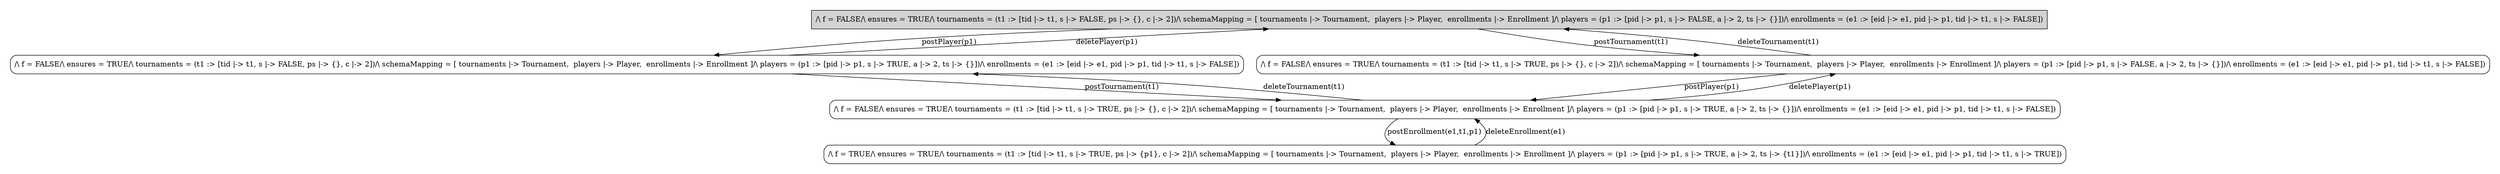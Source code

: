     strict digraph DiskGraph {
        node [shape=box,style=rounded]
        nodesep=0.35;
        subgraph cluster_graph {
        color="white";
        181079032517841395 [label="/\\ f = FALSE/\\ ensures = TRUE/\\ tournaments = (t1 :> [tid |-> t1, s |-> FALSE, ps |-> {}, c |-> 2])/\\ schemaMapping = [ tournaments |-> Tournament,  players |-> Player,  enrollments |-> Enrollment ]/\\ players = (p1 :> [pid |-> p1, s |-> FALSE, a |-> 2, ts |-> {}])/\\ enrollments = (e1 :> [eid |-> e1, pid |-> p1, tid |-> t1, s |-> FALSE])",style = filled]
        -7164724653827049689 -> 395064465223958822 [label="deleteEnrollment(e1)",color="black",fontcolor="black"];
        -7164724653827049689 [label="/\\ f = TRUE/\\ ensures = TRUE/\\ tournaments = (t1 :> [tid |-> t1, s |-> TRUE, ps |-> {p1}, c |-> 2])/\\ schemaMapping = [ tournaments |-> Tournament,  players |-> Player,  enrollments |-> Enrollment ]/\\ players = (p1 :> [pid |-> p1, s |-> TRUE, a |-> 2, ts |-> {t1}])/\\ enrollments = (e1 :> [eid |-> e1, pid |-> p1, tid |-> t1, s |-> TRUE])",tooltip="/\\ f = TRUE/\\ ensures = TRUE/\\ tournaments = (t1 :> [tid |-> t1, s |-> TRUE, ps |-> {p1}, c |-> 2])/\\ schemaMapping = [ tournaments |-> Tournament,  players |-> Player,  enrollments |-> Enrollment ]/\\ players = (p1 :> [pid |-> p1, s |-> TRUE, a |-> 2, ts |-> {t1}])/\\ enrollments = (e1 :> [eid |-> e1, pid |-> p1, tid |-> t1, s |-> TRUE])"];
        -8193688901247397505 -> 181079032517841395 [label="deletePlayer(p1)",color="black",fontcolor="black"];
        -8193688901247397505 -> 395064465223958822 [label="postTournament(t1)",color="black",fontcolor="black"];
        -8193688901247397505 [label="/\\ f = FALSE/\\ ensures = TRUE/\\ tournaments = (t1 :> [tid |-> t1, s |-> FALSE, ps |-> {}, c |-> 2])/\\ schemaMapping = [ tournaments |-> Tournament,  players |-> Player,  enrollments |-> Enrollment ]/\\ players = (p1 :> [pid |-> p1, s |-> TRUE, a |-> 2, ts |-> {}])/\\ enrollments = (e1 :> [eid |-> e1, pid |-> p1, tid |-> t1, s |-> FALSE])",tooltip="/\\ f = FALSE/\\ ensures = TRUE/\\ tournaments = (t1 :> [tid |-> t1, s |-> FALSE, ps |-> {}, c |-> 2])/\\ schemaMapping = [ tournaments |-> Tournament,  players |-> Player,  enrollments |-> Enrollment ]/\\ players = (p1 :> [pid |-> p1, s |-> TRUE, a |-> 2, ts |-> {}])/\\ enrollments = (e1 :> [eid |-> e1, pid |-> p1, tid |-> t1, s |-> FALSE])"];
        -8524482618179976790 -> 181079032517841395 [label="deleteTournament(t1)",color="black",fontcolor="black"];
        -8524482618179976790 -> 395064465223958822 [label="postPlayer(p1)",color="black",fontcolor="black"];
        -8524482618179976790 [label="/\\ f = FALSE/\\ ensures = TRUE/\\ tournaments = (t1 :> [tid |-> t1, s |-> TRUE, ps |-> {}, c |-> 2])/\\ schemaMapping = [ tournaments |-> Tournament,  players |-> Player,  enrollments |-> Enrollment ]/\\ players = (p1 :> [pid |-> p1, s |-> FALSE, a |-> 2, ts |-> {}])/\\ enrollments = (e1 :> [eid |-> e1, pid |-> p1, tid |-> t1, s |-> FALSE])",tooltip="/\\ f = FALSE/\\ ensures = TRUE/\\ tournaments = (t1 :> [tid |-> t1, s |-> TRUE, ps |-> {}, c |-> 2])/\\ schemaMapping = [ tournaments |-> Tournament,  players |-> Player,  enrollments |-> Enrollment ]/\\ players = (p1 :> [pid |-> p1, s |-> FALSE, a |-> 2, ts |-> {}])/\\ enrollments = (e1 :> [eid |-> e1, pid |-> p1, tid |-> t1, s |-> FALSE])"];
        181079032517841395 -> -8193688901247397505 [label="postPlayer(p1)",color="black",fontcolor="black"];
        181079032517841395 -> -8524482618179976790 [label="postTournament(t1)",color="black",fontcolor="black"];
        395064465223958822 -> -7164724653827049689 [label="postEnrollment(e1,t1,p1)",color="black",fontcolor="black"];
        395064465223958822 -> -8193688901247397505 [label="deleteTournament(t1)",color="black",fontcolor="black"];
        395064465223958822 -> -8524482618179976790 [label="deletePlayer(p1)",color="black",fontcolor="black"];
        395064465223958822 [label="/\\ f = FALSE/\\ ensures = TRUE/\\ tournaments = (t1 :> [tid |-> t1, s |-> TRUE, ps |-> {}, c |-> 2])/\\ schemaMapping = [ tournaments |-> Tournament,  players |-> Player,  enrollments |-> Enrollment ]/\\ players = (p1 :> [pid |-> p1, s |-> TRUE, a |-> 2, ts |-> {}])/\\ enrollments = (e1 :> [eid |-> e1, pid |-> p1, tid |-> t1, s |-> FALSE])",tooltip="/\\ f = FALSE/\\ ensures = TRUE/\\ tournaments = (t1 :> [tid |-> t1, s |-> TRUE, ps |-> {}, c |-> 2])/\\ schemaMapping = [ tournaments |-> Tournament,  players |-> Player,  enrollments |-> Enrollment ]/\\ players = (p1 :> [pid |-> p1, s |-> TRUE, a |-> 2, ts |-> {}])/\\ enrollments = (e1 :> [eid |-> e1, pid |-> p1, tid |-> t1, s |-> FALSE])"];
        {rank = same; -7164724653827049689;}
        {rank = same; -8524482618179976790;-8193688901247397505;}
        {rank = same; 181079032517841395;}
        {rank = same; 395064465223958822;}
        }
    }